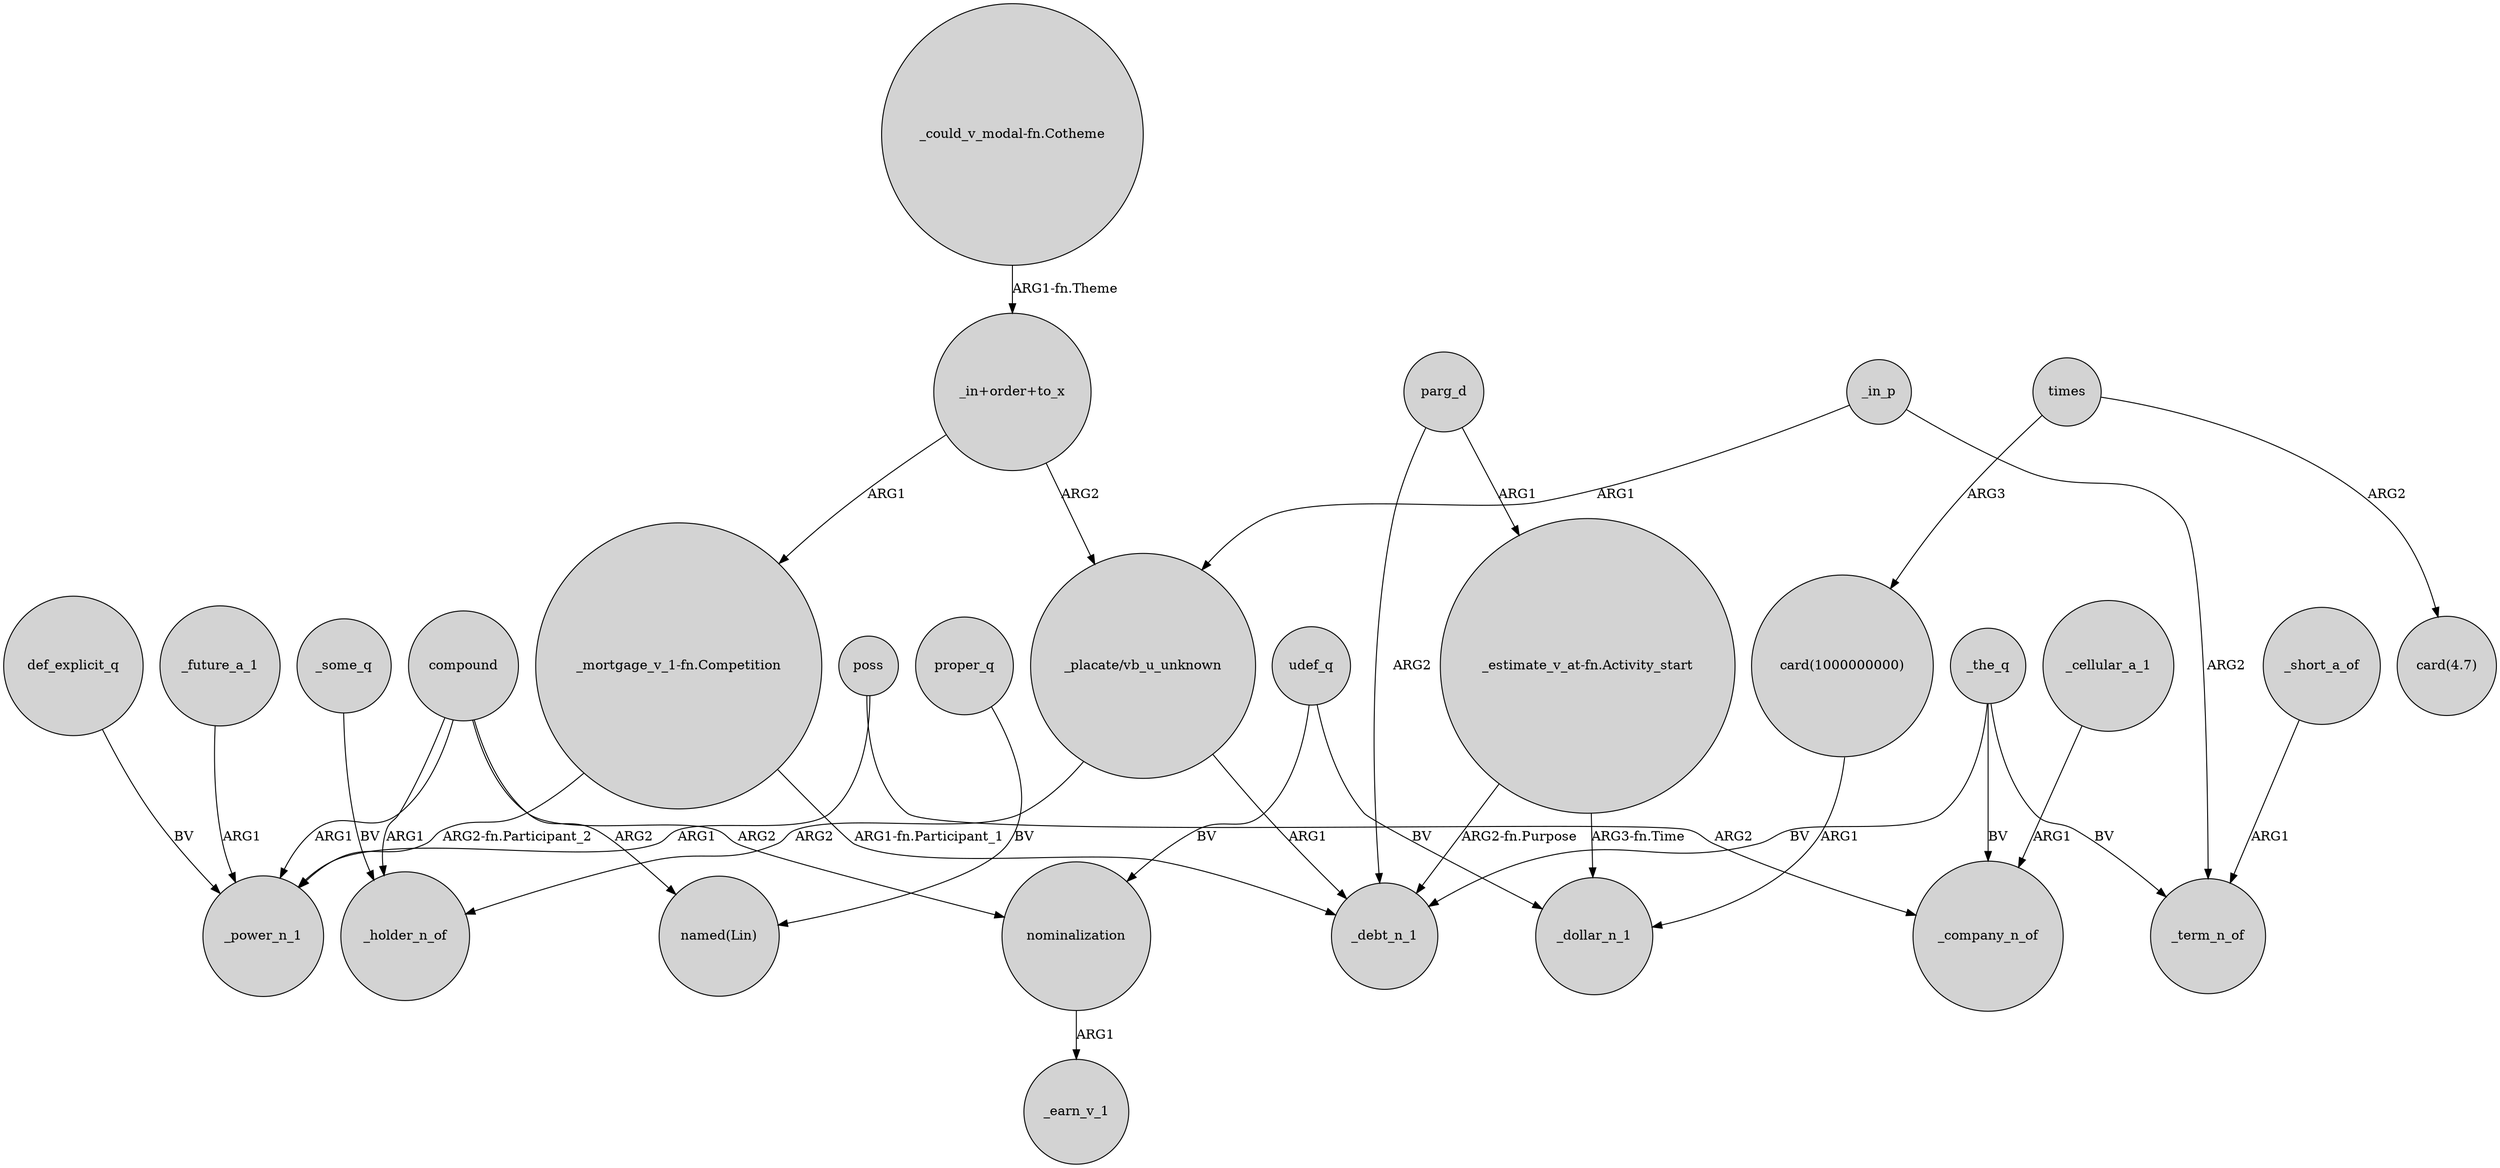 digraph {
	node [shape=circle style=filled]
	"_in+order+to_x" -> "_mortgage_v_1-fn.Competition" [label=ARG1]
	"card(1000000000)" -> _dollar_n_1 [label=ARG1]
	compound -> _holder_n_of [label=ARG1]
	def_explicit_q -> _power_n_1 [label=BV]
	_cellular_a_1 -> _company_n_of [label=ARG1]
	"_mortgage_v_1-fn.Competition" -> _power_n_1 [label="ARG2-fn.Participant_2"]
	proper_q -> "named(Lin)" [label=BV]
	poss -> _power_n_1 [label=ARG1]
	udef_q -> nominalization [label=BV]
	"_estimate_v_at-fn.Activity_start" -> _debt_n_1 [label="ARG2-fn.Purpose"]
	"_mortgage_v_1-fn.Competition" -> _debt_n_1 [label="ARG1-fn.Participant_1"]
	times -> "card(1000000000)" [label=ARG3]
	compound -> nominalization [label=ARG2]
	_the_q -> _term_n_of [label=BV]
	nominalization -> _earn_v_1 [label=ARG1]
	poss -> _company_n_of [label=ARG2]
	_future_a_1 -> _power_n_1 [label=ARG1]
	times -> "card(4.7)" [label=ARG2]
	udef_q -> _dollar_n_1 [label=BV]
	"_estimate_v_at-fn.Activity_start" -> _dollar_n_1 [label="ARG3-fn.Time"]
	compound -> "named(Lin)" [label=ARG2]
	_some_q -> _holder_n_of [label=BV]
	_short_a_of -> _term_n_of [label=ARG1]
	_the_q -> _debt_n_1 [label=BV]
	_in_p -> _term_n_of [label=ARG2]
	_in_p -> "_placate/vb_u_unknown" [label=ARG1]
	"_could_v_modal-fn.Cotheme" -> "_in+order+to_x" [label="ARG1-fn.Theme"]
	"_in+order+to_x" -> "_placate/vb_u_unknown" [label=ARG2]
	"_placate/vb_u_unknown" -> _holder_n_of [label=ARG2]
	parg_d -> "_estimate_v_at-fn.Activity_start" [label=ARG1]
	"_placate/vb_u_unknown" -> _debt_n_1 [label=ARG1]
	parg_d -> _debt_n_1 [label=ARG2]
	_the_q -> _company_n_of [label=BV]
	compound -> _power_n_1 [label=ARG1]
}
